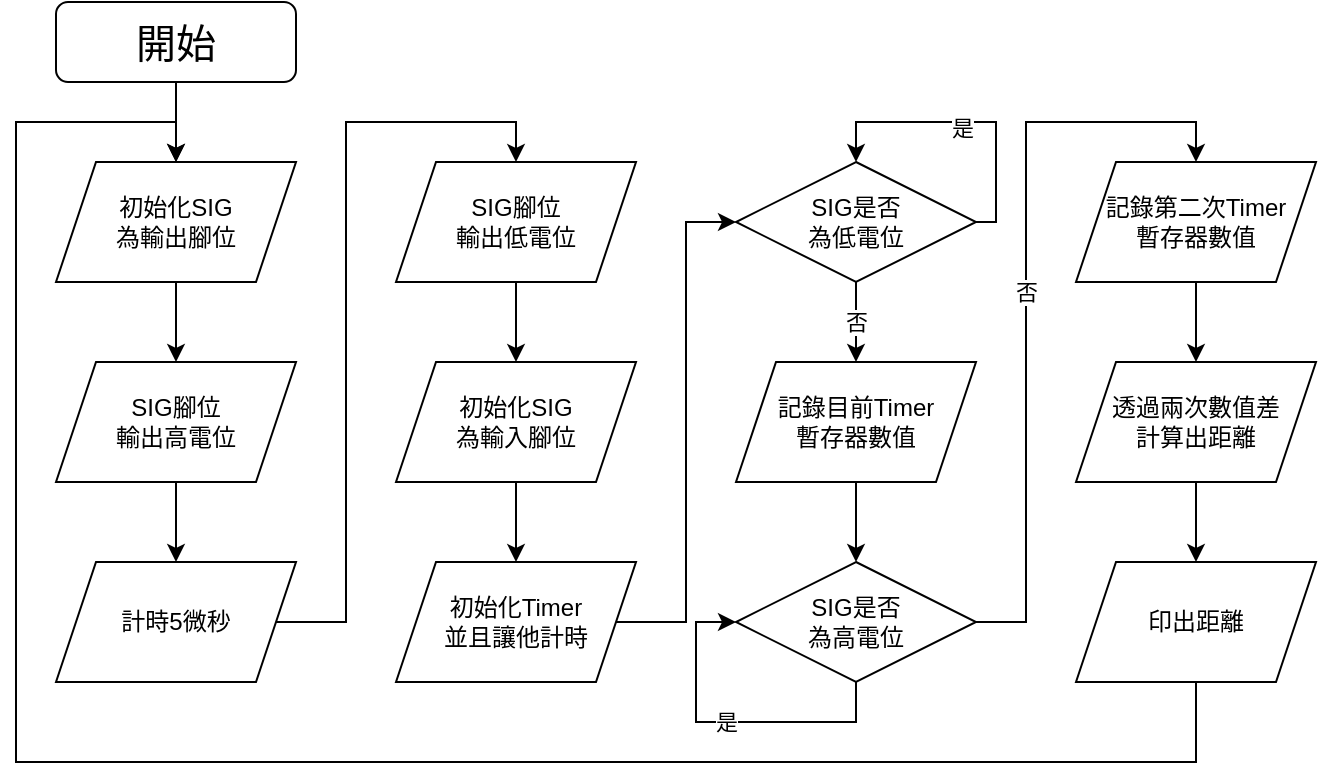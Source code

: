 <mxfile version="13.6.5" type="device"><diagram id="C5RBs43oDa-KdzZeNtuy" name="Page-1"><mxGraphModel dx="1038" dy="548" grid="1" gridSize="10" guides="1" tooltips="1" connect="1" arrows="1" fold="1" page="1" pageScale="1" pageWidth="827" pageHeight="1169" math="0" shadow="0"><root><mxCell id="WIyWlLk6GJQsqaUBKTNV-0"/><mxCell id="WIyWlLk6GJQsqaUBKTNV-1" parent="WIyWlLk6GJQsqaUBKTNV-0"/><mxCell id="ZAlkhXr_VHJtl_PHh8tE-19" value="" style="edgeStyle=orthogonalEdgeStyle;rounded=0;orthogonalLoop=1;jettySize=auto;html=1;" edge="1" parent="WIyWlLk6GJQsqaUBKTNV-1" source="WIyWlLk6GJQsqaUBKTNV-3" target="ZAlkhXr_VHJtl_PHh8tE-18"><mxGeometry relative="1" as="geometry"/></mxCell><mxCell id="WIyWlLk6GJQsqaUBKTNV-3" value="&lt;font style=&quot;font-size: 20px&quot;&gt;開始&lt;/font&gt;" style="rounded=1;whiteSpace=wrap;html=1;fontSize=12;glass=0;strokeWidth=1;shadow=0;" parent="WIyWlLk6GJQsqaUBKTNV-1" vertex="1"><mxGeometry x="160" y="80" width="120" height="40" as="geometry"/></mxCell><mxCell id="ZAlkhXr_VHJtl_PHh8tE-3" value="" style="edgeStyle=orthogonalEdgeStyle;rounded=0;orthogonalLoop=1;jettySize=auto;html=1;" edge="1" parent="WIyWlLk6GJQsqaUBKTNV-1" source="ZAlkhXr_VHJtl_PHh8tE-1" target="ZAlkhXr_VHJtl_PHh8tE-2"><mxGeometry relative="1" as="geometry"/></mxCell><mxCell id="ZAlkhXr_VHJtl_PHh8tE-1" value="SIG腳位&lt;br&gt;輸出高電位" style="shape=parallelogram;perimeter=parallelogramPerimeter;whiteSpace=wrap;html=1;fixedSize=1;" vertex="1" parent="WIyWlLk6GJQsqaUBKTNV-1"><mxGeometry x="160" y="260" width="120" height="60" as="geometry"/></mxCell><mxCell id="ZAlkhXr_VHJtl_PHh8tE-6" value="" style="edgeStyle=orthogonalEdgeStyle;rounded=0;orthogonalLoop=1;jettySize=auto;html=1;entryX=0.5;entryY=0;entryDx=0;entryDy=0;" edge="1" parent="WIyWlLk6GJQsqaUBKTNV-1" source="ZAlkhXr_VHJtl_PHh8tE-2" target="ZAlkhXr_VHJtl_PHh8tE-5"><mxGeometry relative="1" as="geometry"/></mxCell><mxCell id="ZAlkhXr_VHJtl_PHh8tE-2" value="計時5微秒" style="shape=parallelogram;perimeter=parallelogramPerimeter;whiteSpace=wrap;html=1;fixedSize=1;" vertex="1" parent="WIyWlLk6GJQsqaUBKTNV-1"><mxGeometry x="160" y="360" width="120" height="60" as="geometry"/></mxCell><mxCell id="ZAlkhXr_VHJtl_PHh8tE-8" style="edgeStyle=orthogonalEdgeStyle;rounded=0;orthogonalLoop=1;jettySize=auto;html=1;exitX=0.5;exitY=1;exitDx=0;exitDy=0;entryX=0.5;entryY=0;entryDx=0;entryDy=0;" edge="1" parent="WIyWlLk6GJQsqaUBKTNV-1" source="ZAlkhXr_VHJtl_PHh8tE-5" target="ZAlkhXr_VHJtl_PHh8tE-7"><mxGeometry relative="1" as="geometry"/></mxCell><mxCell id="ZAlkhXr_VHJtl_PHh8tE-5" value="SIG腳位&lt;br&gt;輸出低電位" style="shape=parallelogram;perimeter=parallelogramPerimeter;whiteSpace=wrap;html=1;fixedSize=1;" vertex="1" parent="WIyWlLk6GJQsqaUBKTNV-1"><mxGeometry x="330" y="160" width="120" height="60" as="geometry"/></mxCell><mxCell id="ZAlkhXr_VHJtl_PHh8tE-22" value="" style="edgeStyle=orthogonalEdgeStyle;rounded=0;orthogonalLoop=1;jettySize=auto;html=1;" edge="1" parent="WIyWlLk6GJQsqaUBKTNV-1" source="ZAlkhXr_VHJtl_PHh8tE-7" target="ZAlkhXr_VHJtl_PHh8tE-21"><mxGeometry relative="1" as="geometry"/></mxCell><mxCell id="ZAlkhXr_VHJtl_PHh8tE-7" value="初始化SIG&lt;br&gt;為輸入腳位" style="shape=parallelogram;perimeter=parallelogramPerimeter;whiteSpace=wrap;html=1;fixedSize=1;" vertex="1" parent="WIyWlLk6GJQsqaUBKTNV-1"><mxGeometry x="330" y="260" width="120" height="60" as="geometry"/></mxCell><mxCell id="ZAlkhXr_VHJtl_PHh8tE-12" value="否" style="edgeStyle=orthogonalEdgeStyle;rounded=0;orthogonalLoop=1;jettySize=auto;html=1;exitX=0.5;exitY=1;exitDx=0;exitDy=0;" edge="1" parent="WIyWlLk6GJQsqaUBKTNV-1" source="ZAlkhXr_VHJtl_PHh8tE-9" target="ZAlkhXr_VHJtl_PHh8tE-11"><mxGeometry relative="1" as="geometry"/></mxCell><mxCell id="ZAlkhXr_VHJtl_PHh8tE-9" value="SIG是否&lt;br&gt;為低電位" style="shape=rhombus;perimeter=rhombusPerimeter;whiteSpace=wrap;html=1;fixedSize=1;" vertex="1" parent="WIyWlLk6GJQsqaUBKTNV-1"><mxGeometry x="500" y="160" width="120" height="60" as="geometry"/></mxCell><mxCell id="ZAlkhXr_VHJtl_PHh8tE-28" style="edgeStyle=orthogonalEdgeStyle;rounded=0;orthogonalLoop=1;jettySize=auto;html=1;exitX=0.5;exitY=1;exitDx=0;exitDy=0;entryX=0.5;entryY=0;entryDx=0;entryDy=0;" edge="1" parent="WIyWlLk6GJQsqaUBKTNV-1" source="ZAlkhXr_VHJtl_PHh8tE-11" target="ZAlkhXr_VHJtl_PHh8tE-27"><mxGeometry relative="1" as="geometry"/></mxCell><mxCell id="ZAlkhXr_VHJtl_PHh8tE-11" value="記錄目前Timer&lt;br&gt;暫存器數值" style="shape=parallelogram;perimeter=parallelogramPerimeter;whiteSpace=wrap;html=1;fixedSize=1;" vertex="1" parent="WIyWlLk6GJQsqaUBKTNV-1"><mxGeometry x="500" y="260" width="120" height="60" as="geometry"/></mxCell><mxCell id="ZAlkhXr_VHJtl_PHh8tE-16" value="" style="edgeStyle=orthogonalEdgeStyle;rounded=0;orthogonalLoop=1;jettySize=auto;html=1;" edge="1" parent="WIyWlLk6GJQsqaUBKTNV-1" source="ZAlkhXr_VHJtl_PHh8tE-13" target="ZAlkhXr_VHJtl_PHh8tE-15"><mxGeometry relative="1" as="geometry"/></mxCell><mxCell id="ZAlkhXr_VHJtl_PHh8tE-13" value="記錄第二次Timer&lt;br&gt;暫存器數值" style="shape=parallelogram;perimeter=parallelogramPerimeter;whiteSpace=wrap;html=1;fixedSize=1;" vertex="1" parent="WIyWlLk6GJQsqaUBKTNV-1"><mxGeometry x="670" y="160" width="120" height="60" as="geometry"/></mxCell><mxCell id="ZAlkhXr_VHJtl_PHh8tE-32" value="" style="edgeStyle=orthogonalEdgeStyle;rounded=0;orthogonalLoop=1;jettySize=auto;html=1;" edge="1" parent="WIyWlLk6GJQsqaUBKTNV-1" source="ZAlkhXr_VHJtl_PHh8tE-15" target="ZAlkhXr_VHJtl_PHh8tE-31"><mxGeometry relative="1" as="geometry"/></mxCell><mxCell id="ZAlkhXr_VHJtl_PHh8tE-15" value="透過兩次數值差&lt;br&gt;計算出距離" style="shape=parallelogram;perimeter=parallelogramPerimeter;whiteSpace=wrap;html=1;fixedSize=1;" vertex="1" parent="WIyWlLk6GJQsqaUBKTNV-1"><mxGeometry x="670" y="260" width="120" height="60" as="geometry"/></mxCell><mxCell id="ZAlkhXr_VHJtl_PHh8tE-20" value="" style="edgeStyle=orthogonalEdgeStyle;rounded=0;orthogonalLoop=1;jettySize=auto;html=1;" edge="1" parent="WIyWlLk6GJQsqaUBKTNV-1" source="ZAlkhXr_VHJtl_PHh8tE-18" target="ZAlkhXr_VHJtl_PHh8tE-1"><mxGeometry relative="1" as="geometry"/></mxCell><mxCell id="ZAlkhXr_VHJtl_PHh8tE-18" value="初始化SIG&lt;br&gt;為輸出腳位" style="shape=parallelogram;perimeter=parallelogramPerimeter;whiteSpace=wrap;html=1;fixedSize=1;" vertex="1" parent="WIyWlLk6GJQsqaUBKTNV-1"><mxGeometry x="160" y="160" width="120" height="60" as="geometry"/></mxCell><mxCell id="ZAlkhXr_VHJtl_PHh8tE-23" style="edgeStyle=orthogonalEdgeStyle;rounded=0;orthogonalLoop=1;jettySize=auto;html=1;exitX=1;exitY=0.5;exitDx=0;exitDy=0;entryX=0;entryY=0.5;entryDx=0;entryDy=0;" edge="1" parent="WIyWlLk6GJQsqaUBKTNV-1" source="ZAlkhXr_VHJtl_PHh8tE-21" target="ZAlkhXr_VHJtl_PHh8tE-9"><mxGeometry relative="1" as="geometry"/></mxCell><mxCell id="ZAlkhXr_VHJtl_PHh8tE-21" value="初始化Timer&lt;br&gt;並且讓他計時" style="shape=parallelogram;perimeter=parallelogramPerimeter;whiteSpace=wrap;html=1;fixedSize=1;" vertex="1" parent="WIyWlLk6GJQsqaUBKTNV-1"><mxGeometry x="330" y="360" width="120" height="60" as="geometry"/></mxCell><mxCell id="ZAlkhXr_VHJtl_PHh8tE-25" style="edgeStyle=orthogonalEdgeStyle;rounded=0;orthogonalLoop=1;jettySize=auto;html=1;exitX=1;exitY=0.5;exitDx=0;exitDy=0;entryX=0.5;entryY=0;entryDx=0;entryDy=0;" edge="1" parent="WIyWlLk6GJQsqaUBKTNV-1" source="ZAlkhXr_VHJtl_PHh8tE-9" target="ZAlkhXr_VHJtl_PHh8tE-9"><mxGeometry relative="1" as="geometry"><Array as="points"><mxPoint x="630" y="190"/><mxPoint x="630" y="140"/><mxPoint x="560" y="140"/></Array></mxGeometry></mxCell><mxCell id="ZAlkhXr_VHJtl_PHh8tE-26" value="是" style="edgeLabel;html=1;align=center;verticalAlign=middle;resizable=0;points=[];" vertex="1" connectable="0" parent="ZAlkhXr_VHJtl_PHh8tE-25"><mxGeometry x="0.029" y="3" relative="1" as="geometry"><mxPoint as="offset"/></mxGeometry></mxCell><mxCell id="ZAlkhXr_VHJtl_PHh8tE-30" value="否" style="edgeStyle=orthogonalEdgeStyle;rounded=0;orthogonalLoop=1;jettySize=auto;html=1;exitX=1;exitY=0.5;exitDx=0;exitDy=0;entryX=0.5;entryY=0;entryDx=0;entryDy=0;" edge="1" parent="WIyWlLk6GJQsqaUBKTNV-1" source="ZAlkhXr_VHJtl_PHh8tE-27" target="ZAlkhXr_VHJtl_PHh8tE-13"><mxGeometry relative="1" as="geometry"/></mxCell><mxCell id="ZAlkhXr_VHJtl_PHh8tE-27" value="SIG是否&lt;br&gt;為高電位" style="shape=rhombus;perimeter=rhombusPerimeter;whiteSpace=wrap;html=1;fixedSize=1;" vertex="1" parent="WIyWlLk6GJQsqaUBKTNV-1"><mxGeometry x="500" y="360" width="120" height="60" as="geometry"/></mxCell><mxCell id="ZAlkhXr_VHJtl_PHh8tE-29" value="是&lt;br&gt;" style="edgeStyle=orthogonalEdgeStyle;rounded=0;orthogonalLoop=1;jettySize=auto;html=1;exitX=0.5;exitY=1;exitDx=0;exitDy=0;entryX=0;entryY=0.5;entryDx=0;entryDy=0;" edge="1" parent="WIyWlLk6GJQsqaUBKTNV-1" source="ZAlkhXr_VHJtl_PHh8tE-27" target="ZAlkhXr_VHJtl_PHh8tE-27"><mxGeometry relative="1" as="geometry"><Array as="points"><mxPoint x="560" y="440"/><mxPoint x="480" y="440"/><mxPoint x="480" y="390"/></Array></mxGeometry></mxCell><mxCell id="ZAlkhXr_VHJtl_PHh8tE-33" style="edgeStyle=orthogonalEdgeStyle;rounded=0;orthogonalLoop=1;jettySize=auto;html=1;exitX=0.5;exitY=1;exitDx=0;exitDy=0;entryX=0.5;entryY=0;entryDx=0;entryDy=0;" edge="1" parent="WIyWlLk6GJQsqaUBKTNV-1" source="ZAlkhXr_VHJtl_PHh8tE-31" target="ZAlkhXr_VHJtl_PHh8tE-18"><mxGeometry relative="1" as="geometry"><Array as="points"><mxPoint x="730" y="460"/><mxPoint x="140" y="460"/><mxPoint x="140" y="140"/><mxPoint x="220" y="140"/></Array></mxGeometry></mxCell><mxCell id="ZAlkhXr_VHJtl_PHh8tE-31" value="印出距離" style="shape=parallelogram;perimeter=parallelogramPerimeter;whiteSpace=wrap;html=1;fixedSize=1;" vertex="1" parent="WIyWlLk6GJQsqaUBKTNV-1"><mxGeometry x="670" y="360" width="120" height="60" as="geometry"/></mxCell></root></mxGraphModel></diagram></mxfile>